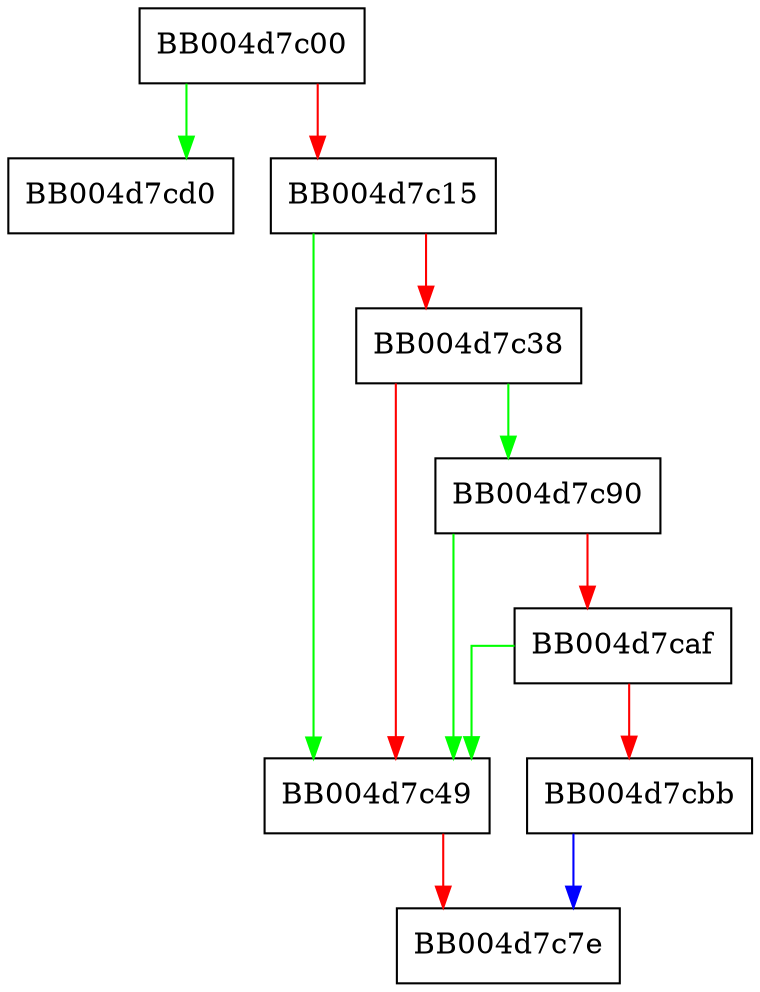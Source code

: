 digraph tls_construct_ctos_client_cert_type {
  node [shape="box"];
  graph [splines=ortho];
  BB004d7c00 -> BB004d7cd0 [color="green"];
  BB004d7c00 -> BB004d7c15 [color="red"];
  BB004d7c15 -> BB004d7c49 [color="green"];
  BB004d7c15 -> BB004d7c38 [color="red"];
  BB004d7c38 -> BB004d7c90 [color="green"];
  BB004d7c38 -> BB004d7c49 [color="red"];
  BB004d7c49 -> BB004d7c7e [color="red"];
  BB004d7c90 -> BB004d7c49 [color="green"];
  BB004d7c90 -> BB004d7caf [color="red"];
  BB004d7caf -> BB004d7c49 [color="green"];
  BB004d7caf -> BB004d7cbb [color="red"];
  BB004d7cbb -> BB004d7c7e [color="blue"];
}